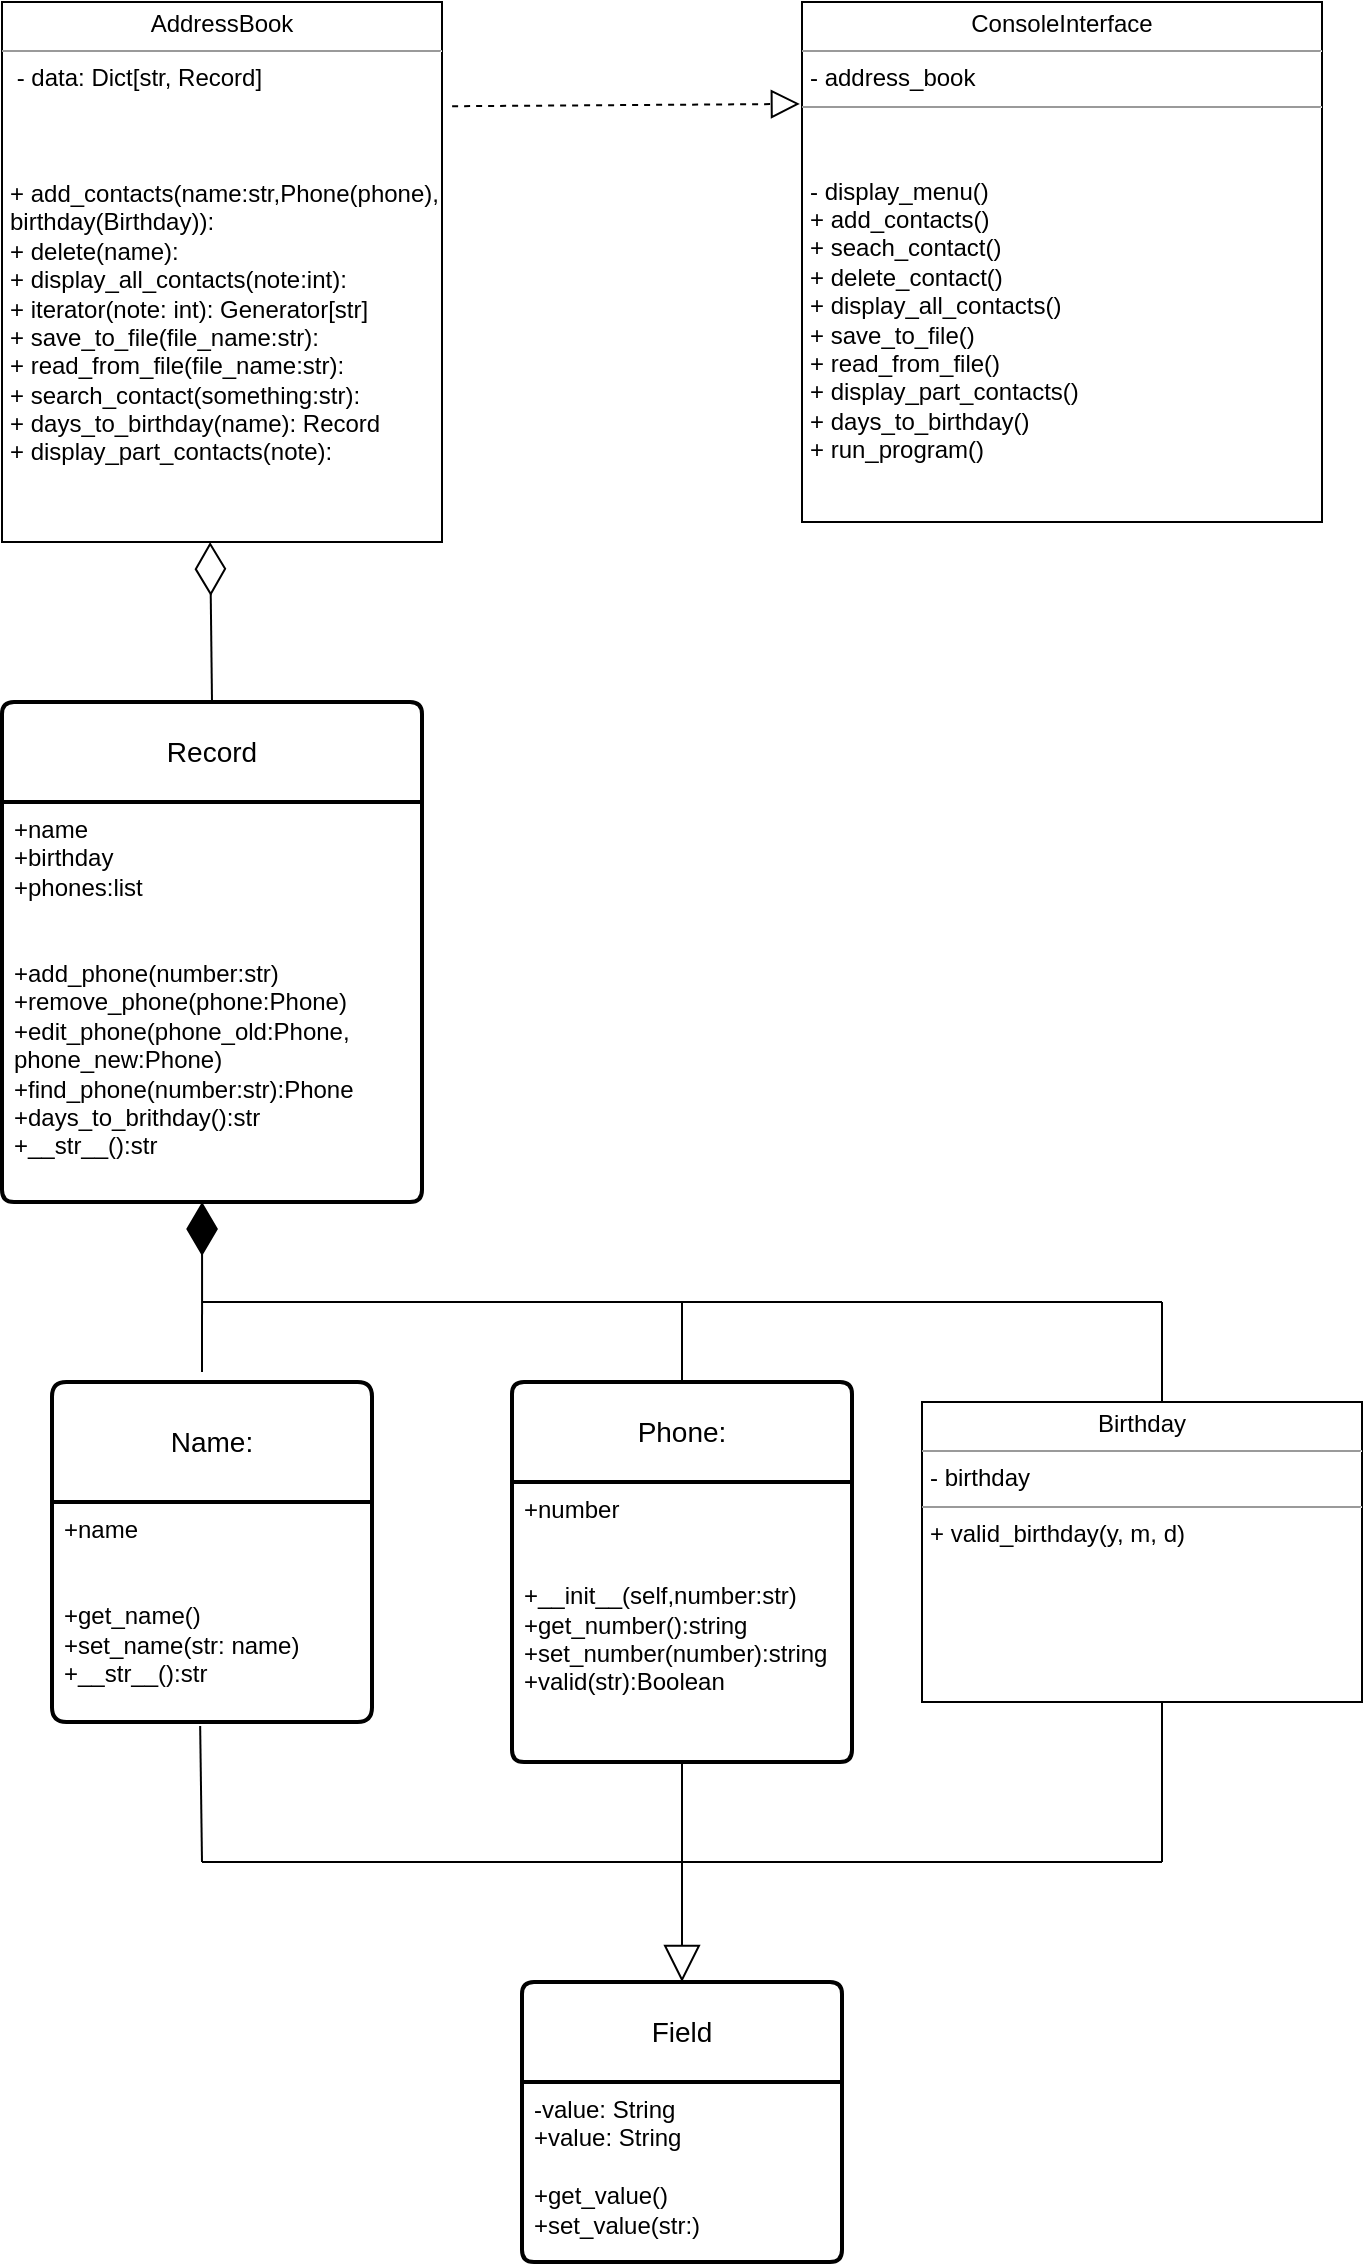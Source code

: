 <mxfile version="22.1.7" type="github">
  <diagram name="Page-1" id="XwG99a5dgz0y2P-wGvz7">
    <mxGraphModel dx="1234" dy="543" grid="1" gridSize="10" guides="1" tooltips="1" connect="1" arrows="1" fold="1" page="1" pageScale="1" pageWidth="827" pageHeight="1169" math="0" shadow="0">
      <root>
        <mxCell id="0" />
        <mxCell id="1" parent="0" />
        <mxCell id="vsSkEVkHz5J4oMF1rHZ7-1" value="Field" style="swimlane;childLayout=stackLayout;horizontal=1;startSize=50;horizontalStack=0;rounded=1;fontSize=14;fontStyle=0;strokeWidth=2;resizeParent=0;resizeLast=1;shadow=0;dashed=0;align=center;arcSize=4;whiteSpace=wrap;html=1;" parent="1" vertex="1">
          <mxGeometry x="370" y="1100" width="160" height="140" as="geometry" />
        </mxCell>
        <mxCell id="vsSkEVkHz5J4oMF1rHZ7-2" value="-value: String&lt;br&gt;+value: String&lt;br&gt;&lt;br&gt;+get_value()&lt;br&gt;+set_value(str:)&amp;nbsp;" style="align=left;strokeColor=none;fillColor=none;spacingLeft=4;fontSize=12;verticalAlign=top;resizable=0;rotatable=0;part=1;html=1;" parent="vsSkEVkHz5J4oMF1rHZ7-1" vertex="1">
          <mxGeometry y="50" width="160" height="90" as="geometry" />
        </mxCell>
        <mxCell id="vsSkEVkHz5J4oMF1rHZ7-3" value="Name:" style="swimlane;childLayout=stackLayout;horizontal=1;startSize=60;horizontalStack=0;rounded=1;fontSize=14;fontStyle=0;strokeWidth=2;resizeParent=0;resizeLast=1;shadow=0;dashed=0;align=center;arcSize=4;whiteSpace=wrap;html=1;" parent="1" vertex="1">
          <mxGeometry x="135" y="800" width="160" height="170" as="geometry" />
        </mxCell>
        <mxCell id="vsSkEVkHz5J4oMF1rHZ7-4" value="+name&lt;br&gt;&lt;br&gt;&lt;br&gt;+get_name()&lt;br&gt;+set_name(str: name)&lt;br&gt;+__str__():str" style="align=left;strokeColor=none;fillColor=none;spacingLeft=4;fontSize=12;verticalAlign=top;resizable=0;rotatable=0;part=1;html=1;" parent="vsSkEVkHz5J4oMF1rHZ7-3" vertex="1">
          <mxGeometry y="60" width="160" height="110" as="geometry" />
        </mxCell>
        <mxCell id="vsSkEVkHz5J4oMF1rHZ7-5" value="Phone:" style="swimlane;childLayout=stackLayout;horizontal=1;startSize=50;horizontalStack=0;rounded=1;fontSize=14;fontStyle=0;strokeWidth=2;resizeParent=0;resizeLast=1;shadow=0;dashed=0;align=center;arcSize=4;whiteSpace=wrap;html=1;" parent="1" vertex="1">
          <mxGeometry x="365" y="800" width="170" height="190" as="geometry" />
        </mxCell>
        <mxCell id="vsSkEVkHz5J4oMF1rHZ7-6" value="+number&lt;br&gt;&lt;br&gt;&lt;br&gt;+__init__(self,number:str)&lt;br&gt;+get_number():string&lt;br&gt;+set_number(number):string&lt;br&gt;+valid(str):Boolean" style="align=left;strokeColor=none;fillColor=none;spacingLeft=4;fontSize=12;verticalAlign=top;resizable=0;rotatable=0;part=1;html=1;" parent="vsSkEVkHz5J4oMF1rHZ7-5" vertex="1">
          <mxGeometry y="50" width="170" height="140" as="geometry" />
        </mxCell>
        <mxCell id="vsSkEVkHz5J4oMF1rHZ7-7" value="Record" style="swimlane;childLayout=stackLayout;horizontal=1;startSize=50;horizontalStack=0;rounded=1;fontSize=14;fontStyle=0;strokeWidth=2;resizeParent=0;resizeLast=1;shadow=0;dashed=0;align=center;arcSize=4;whiteSpace=wrap;html=1;" parent="1" vertex="1">
          <mxGeometry x="110" y="460" width="210" height="250" as="geometry" />
        </mxCell>
        <mxCell id="vsSkEVkHz5J4oMF1rHZ7-8" value="+name&lt;br&gt;+birthday&lt;br&gt;+phones:list&lt;br&gt;&lt;br&gt;&lt;br&gt;+add_phone(number:str) &lt;br&gt;+remove_phone(phone:Phone)&lt;br&gt;+edit_phone(phone_old:Phone,&lt;br&gt;phone_new:Phone)&lt;br&gt;+find_phone(number:str):Phone&lt;br&gt;+days_to_brithday():str&lt;br&gt;+__str__():str" style="align=left;strokeColor=none;fillColor=none;spacingLeft=4;fontSize=12;verticalAlign=top;resizable=0;rotatable=0;part=1;html=1;" parent="vsSkEVkHz5J4oMF1rHZ7-7" vertex="1">
          <mxGeometry y="50" width="210" height="200" as="geometry" />
        </mxCell>
        <mxCell id="vsSkEVkHz5J4oMF1rHZ7-9" value="&lt;p style=&quot;margin:0px;margin-top:4px;text-align:center;&quot;&gt; AddressBook&lt;br&gt;&lt;/p&gt;&lt;hr size=&quot;1&quot;&gt;&lt;p style=&quot;margin:0px;margin-left:4px;&quot;&gt;&amp;nbsp;- data: Dict[str, Record]&lt;br&gt;&lt;br&gt;&lt;/p&gt;&lt;p style=&quot;margin:0px;margin-left:4px;&quot;&gt;&lt;br&gt;&lt;/p&gt;&lt;p style=&quot;margin:0px;margin-left:4px;&quot;&gt;&lt;br&gt;&lt;/p&gt;&lt;p style=&quot;margin:0px;margin-left:4px;&quot;&gt;+ add_contacts(name:str,Phone(phone),&lt;/p&gt;&lt;p style=&quot;margin:0px;margin-left:4px;&quot;&gt;birthday(Birthday)):&lt;/p&gt;&lt;p style=&quot;margin:0px;margin-left:4px;&quot;&gt;+ delete(name):&amp;nbsp;&lt;br&gt;+ display_all_contacts(note:int):&amp;nbsp;&lt;br&gt;+ iterator(note: int): Generator[str]&lt;br&gt;+ save_to_file(file_name:str):&amp;nbsp;&lt;br&gt;+ read_from_file(file_name:str):&amp;nbsp;&lt;br&gt;+ search_contact(something:str):&amp;nbsp;&lt;/p&gt;&lt;p style=&quot;margin:0px;margin-left:4px;&quot;&gt;+ days_to_birthday(name): Record&lt;br&gt;+ display_part_contacts(note):&amp;nbsp;&lt;br&gt;&lt;/p&gt;" style="verticalAlign=top;align=left;overflow=fill;fontSize=12;fontFamily=Helvetica;html=1;whiteSpace=wrap;" parent="1" vertex="1">
          <mxGeometry x="110" y="110" width="220" height="270" as="geometry" />
        </mxCell>
        <mxCell id="vsSkEVkHz5J4oMF1rHZ7-10" value="&lt;p style=&quot;margin:0px;margin-top:4px;text-align:center;&quot;&gt;ConsoleInterface&lt;br&gt;&lt;/p&gt;&lt;hr size=&quot;1&quot;&gt;&lt;p style=&quot;margin:0px;margin-left:4px;&quot;&gt;- address_book &lt;br&gt;&lt;/p&gt;&lt;hr size=&quot;1&quot;&gt;&lt;p style=&quot;margin:0px;margin-left:4px;&quot;&gt;&lt;br&gt;&lt;/p&gt;&lt;p style=&quot;margin:0px;margin-left:4px;&quot;&gt;&lt;br&gt;- display_menu() &lt;br&gt;&lt;/p&gt;&lt;p style=&quot;margin:0px;margin-left:4px;&quot;&gt;+ add_contacts()  &lt;br&gt;&lt;/p&gt;&lt;p style=&quot;margin:0px;margin-left:4px;&quot;&gt; + seach_contact() &lt;br&gt;&lt;/p&gt;&lt;p style=&quot;margin:0px;margin-left:4px;&quot;&gt; + delete_contact()&lt;br&gt;&lt;/p&gt;&lt;p style=&quot;margin:0px;margin-left:4px;&quot;&gt; + display_all_contacts()&lt;br&gt;&lt;/p&gt;&lt;p style=&quot;margin:0px;margin-left:4px;&quot;&gt; + save_to_file() &lt;br&gt;&lt;/p&gt;&lt;p style=&quot;margin:0px;margin-left:4px;&quot;&gt; + read_from_file()&lt;br&gt;&lt;/p&gt;&lt;p style=&quot;margin:0px;margin-left:4px;&quot;&gt;+ display_part_contacts()&lt;br&gt;&lt;/p&gt;&lt;p style=&quot;margin:0px;margin-left:4px;&quot;&gt;+ days_to_birthday()&lt;br&gt;&lt;/p&gt;&lt;p style=&quot;margin:0px;margin-left:4px;&quot;&gt; + run_program() &lt;br&gt;&lt;/p&gt;" style="verticalAlign=top;align=left;overflow=fill;fontSize=12;fontFamily=Helvetica;html=1;whiteSpace=wrap;" parent="1" vertex="1">
          <mxGeometry x="510" y="110" width="260" height="260" as="geometry" />
        </mxCell>
        <mxCell id="vsSkEVkHz5J4oMF1rHZ7-11" value="&lt;p style=&quot;margin:0px;margin-top:4px;text-align:center;&quot;&gt;Birthday&lt;br&gt;&lt;/p&gt;&lt;hr size=&quot;1&quot;&gt;&lt;p style=&quot;margin:0px;margin-left:4px;&quot;&gt;- birthday&lt;br&gt;&lt;/p&gt;&lt;hr size=&quot;1&quot;&gt;&lt;p style=&quot;margin:0px;margin-left:4px;&quot;&gt;+ valid_birthday(y, m, d)&lt;br&gt;&lt;/p&gt;" style="verticalAlign=top;align=left;overflow=fill;fontSize=12;fontFamily=Helvetica;html=1;whiteSpace=wrap;" parent="1" vertex="1">
          <mxGeometry x="570" y="810" width="220" height="150" as="geometry" />
        </mxCell>
        <mxCell id="vsSkEVkHz5J4oMF1rHZ7-12" value="" style="endArrow=diamondThin;endFill=0;endSize=24;html=1;rounded=0;exitX=0.5;exitY=0;exitDx=0;exitDy=0;entryX=0.473;entryY=1;entryDx=0;entryDy=0;entryPerimeter=0;" parent="1" source="vsSkEVkHz5J4oMF1rHZ7-7" target="vsSkEVkHz5J4oMF1rHZ7-9" edge="1">
          <mxGeometry width="160" relative="1" as="geometry">
            <mxPoint x="620" y="460" as="sourcePoint" />
            <mxPoint x="780" y="460" as="targetPoint" />
          </mxGeometry>
        </mxCell>
        <mxCell id="vsSkEVkHz5J4oMF1rHZ7-13" value="" style="endArrow=diamondThin;endFill=1;endSize=24;html=1;rounded=0;entryX=0.456;entryY=1.056;entryDx=0;entryDy=0;entryPerimeter=0;" parent="1" edge="1">
          <mxGeometry width="160" relative="1" as="geometry">
            <mxPoint x="210" y="795" as="sourcePoint" />
            <mxPoint x="210.05" y="710" as="targetPoint" />
          </mxGeometry>
        </mxCell>
        <mxCell id="vsSkEVkHz5J4oMF1rHZ7-14" value="" style="endArrow=none;html=1;rounded=0;" parent="1" edge="1">
          <mxGeometry relative="1" as="geometry">
            <mxPoint x="210" y="760" as="sourcePoint" />
            <mxPoint x="690" y="760" as="targetPoint" />
            <Array as="points">
              <mxPoint x="690" y="760" />
            </Array>
          </mxGeometry>
        </mxCell>
        <mxCell id="vsSkEVkHz5J4oMF1rHZ7-15" value="" style="endArrow=none;html=1;rounded=0;" parent="1" edge="1">
          <mxGeometry relative="1" as="geometry">
            <mxPoint x="690" y="810" as="sourcePoint" />
            <mxPoint x="690" y="760" as="targetPoint" />
          </mxGeometry>
        </mxCell>
        <mxCell id="vsSkEVkHz5J4oMF1rHZ7-16" value="" style="endArrow=none;html=1;rounded=0;entryX=0.5;entryY=0;entryDx=0;entryDy=0;" parent="1" target="vsSkEVkHz5J4oMF1rHZ7-5" edge="1">
          <mxGeometry relative="1" as="geometry">
            <mxPoint x="450" y="760" as="sourcePoint" />
            <mxPoint x="780" y="860" as="targetPoint" />
          </mxGeometry>
        </mxCell>
        <mxCell id="vsSkEVkHz5J4oMF1rHZ7-17" value="" style="endArrow=block;endSize=16;endFill=0;html=1;rounded=0;exitX=0.5;exitY=1;exitDx=0;exitDy=0;" parent="1" source="vsSkEVkHz5J4oMF1rHZ7-6" edge="1">
          <mxGeometry width="160" relative="1" as="geometry">
            <mxPoint x="620" y="960" as="sourcePoint" />
            <mxPoint x="450" y="1100" as="targetPoint" />
          </mxGeometry>
        </mxCell>
        <mxCell id="vsSkEVkHz5J4oMF1rHZ7-18" value="" style="endArrow=none;html=1;rounded=0;" parent="1" edge="1">
          <mxGeometry relative="1" as="geometry">
            <mxPoint x="210" y="1040" as="sourcePoint" />
            <mxPoint x="690" y="1040" as="targetPoint" />
            <Array as="points">
              <mxPoint x="690" y="1040" />
            </Array>
          </mxGeometry>
        </mxCell>
        <mxCell id="vsSkEVkHz5J4oMF1rHZ7-19" value="" style="endArrow=none;html=1;rounded=0;" parent="1" edge="1">
          <mxGeometry relative="1" as="geometry">
            <mxPoint x="620" y="960" as="sourcePoint" />
            <mxPoint x="780" y="960" as="targetPoint" />
          </mxGeometry>
        </mxCell>
        <mxCell id="vsSkEVkHz5J4oMF1rHZ7-20" value="" style="endArrow=none;html=1;rounded=0;" parent="1" edge="1">
          <mxGeometry relative="1" as="geometry">
            <mxPoint x="690" y="1040" as="sourcePoint" />
            <mxPoint x="690" y="960" as="targetPoint" />
          </mxGeometry>
        </mxCell>
        <mxCell id="vsSkEVkHz5J4oMF1rHZ7-21" value="" style="endArrow=none;html=1;rounded=0;entryX=0.463;entryY=1.018;entryDx=0;entryDy=0;entryPerimeter=0;" parent="1" target="vsSkEVkHz5J4oMF1rHZ7-4" edge="1">
          <mxGeometry relative="1" as="geometry">
            <mxPoint x="210" y="1040" as="sourcePoint" />
            <mxPoint x="780" y="960" as="targetPoint" />
          </mxGeometry>
        </mxCell>
        <mxCell id="vsSkEVkHz5J4oMF1rHZ7-22" value="" style="endArrow=block;dashed=1;endFill=0;endSize=12;html=1;rounded=0;exitX=1.023;exitY=0.193;exitDx=0;exitDy=0;exitPerimeter=0;entryX=-0.004;entryY=0.196;entryDx=0;entryDy=0;entryPerimeter=0;" parent="1" source="vsSkEVkHz5J4oMF1rHZ7-9" target="vsSkEVkHz5J4oMF1rHZ7-10" edge="1">
          <mxGeometry width="160" relative="1" as="geometry">
            <mxPoint x="620" y="560" as="sourcePoint" />
            <mxPoint x="780" y="560" as="targetPoint" />
          </mxGeometry>
        </mxCell>
      </root>
    </mxGraphModel>
  </diagram>
</mxfile>
